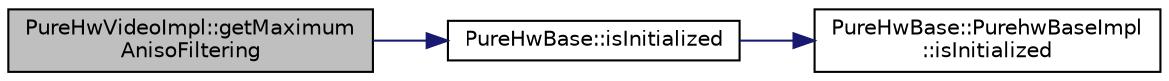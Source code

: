 digraph "PureHwVideoImpl::getMaximumAnisoFiltering"
{
 // LATEX_PDF_SIZE
  edge [fontname="Helvetica",fontsize="10",labelfontname="Helvetica",labelfontsize="10"];
  node [fontname="Helvetica",fontsize="10",shape=record];
  rankdir="LR";
  Node1 [label="PureHwVideoImpl::getMaximum\lAnisoFiltering",height=0.2,width=0.4,color="black", fillcolor="grey75", style="filled", fontcolor="black",tooltip="Gets the maximum available level of anisotropy."];
  Node1 -> Node2 [color="midnightblue",fontsize="10",style="solid",fontname="Helvetica"];
  Node2 [label="PureHwBase::isInitialized",height=0.2,width=0.4,color="black", fillcolor="white", style="filled",URL="$class_pure_hw_base.html#a9b43b708c80cc54e9b14328f7ec8f783",tooltip="Returns whether the instance is successfully initialized."];
  Node2 -> Node3 [color="midnightblue",fontsize="10",style="solid",fontname="Helvetica"];
  Node3 [label="PureHwBase::PurehwBaseImpl\l::isInitialized",height=0.2,width=0.4,color="black", fillcolor="white", style="filled",URL="$class_pure_hw_base_1_1_purehw_base_impl.html#a4bc9a5eb138fb0708fbaaa8b09ffc52a",tooltip="Returns whether the instance is successfully initialized."];
}
